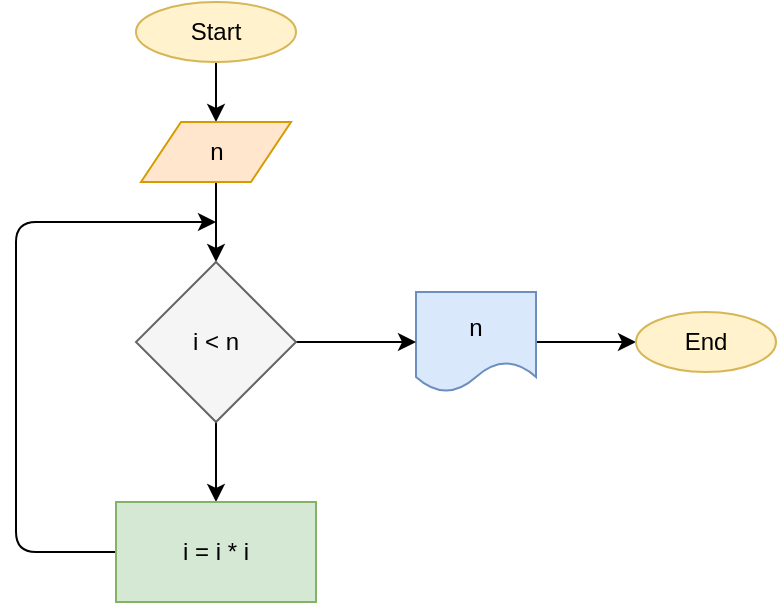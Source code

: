 <mxfile>
    <diagram id="ynR4rj2IA3PYRYrb_aAJ" name="Page-1">
        <mxGraphModel dx="634" dy="294" grid="1" gridSize="10" guides="1" tooltips="1" connect="1" arrows="1" fold="1" page="0" pageScale="1" pageWidth="827" pageHeight="1169" background="#ffffff" math="0" shadow="0">
            <root>
                <mxCell id="0"/>
                <mxCell id="1" parent="0"/>
                <mxCell id="17" style="edgeStyle=none;html=1;entryX=0.5;entryY=0;entryDx=0;entryDy=0;strokeColor=#000000;" edge="1" parent="1" source="3" target="5">
                    <mxGeometry relative="1" as="geometry"/>
                </mxCell>
                <mxCell id="3" value="&lt;font color=&quot;#000000&quot;&gt;Start&lt;/font&gt;" style="ellipse;whiteSpace=wrap;html=1;fillColor=#fff2cc;strokeColor=#d6b656;" vertex="1" parent="1">
                    <mxGeometry x="200" y="50" width="80" height="30" as="geometry"/>
                </mxCell>
                <mxCell id="18" value="" style="edgeStyle=none;html=1;strokeColor=#000000;" edge="1" parent="1" source="5" target="14">
                    <mxGeometry relative="1" as="geometry"/>
                </mxCell>
                <mxCell id="5" value="&lt;font color=&quot;#000000&quot;&gt;n&lt;/font&gt;" style="shape=parallelogram;perimeter=parallelogramPerimeter;whiteSpace=wrap;html=1;fixedSize=1;fillColor=#ffe6cc;strokeColor=#d79b00;" vertex="1" parent="1">
                    <mxGeometry x="202.5" y="110" width="75" height="30" as="geometry"/>
                </mxCell>
                <mxCell id="25" value="" style="edgeStyle=none;html=1;fontColor=#000000;strokeColor=#000000;" edge="1" parent="1" source="7" target="24">
                    <mxGeometry relative="1" as="geometry"/>
                </mxCell>
                <mxCell id="7" value="&lt;font color=&quot;#000000&quot;&gt;n&lt;/font&gt;" style="shape=document;whiteSpace=wrap;html=1;boundedLbl=1;fillColor=#dae8fc;strokeColor=#6c8ebf;" vertex="1" parent="1">
                    <mxGeometry x="340" y="195" width="60" height="50" as="geometry"/>
                </mxCell>
                <mxCell id="20" value="" style="edgeStyle=none;html=1;fontColor=#000000;strokeColor=#000000;" edge="1" parent="1" source="14" target="19">
                    <mxGeometry relative="1" as="geometry"/>
                </mxCell>
                <mxCell id="23" value="" style="edgeStyle=none;html=1;fontColor=#000000;strokeColor=#000000;entryX=0;entryY=0.5;entryDx=0;entryDy=0;" edge="1" parent="1" source="14" target="7">
                    <mxGeometry relative="1" as="geometry">
                        <mxPoint x="340" y="220" as="targetPoint"/>
                    </mxGeometry>
                </mxCell>
                <mxCell id="14" value="&lt;font color=&quot;#000000&quot;&gt;i &amp;lt; n&lt;/font&gt;" style="rhombus;whiteSpace=wrap;html=1;fillColor=#f5f5f5;strokeColor=#666666;fontColor=#333333;" vertex="1" parent="1">
                    <mxGeometry x="200" y="180" width="80" height="80" as="geometry"/>
                </mxCell>
                <mxCell id="21" style="edgeStyle=none;html=1;fontColor=#000000;strokeColor=#000000;" edge="1" parent="1" source="19">
                    <mxGeometry relative="1" as="geometry">
                        <mxPoint x="240" y="160" as="targetPoint"/>
                        <Array as="points">
                            <mxPoint x="140" y="325"/>
                            <mxPoint x="140" y="240"/>
                            <mxPoint x="140" y="160"/>
                        </Array>
                    </mxGeometry>
                </mxCell>
                <mxCell id="19" value="&lt;font color=&quot;#000000&quot;&gt;i = i * i&lt;/font&gt;" style="whiteSpace=wrap;html=1;fillColor=#d5e8d4;strokeColor=#82b366;" vertex="1" parent="1">
                    <mxGeometry x="190" y="300" width="100" height="50" as="geometry"/>
                </mxCell>
                <mxCell id="24" value="&lt;font color=&quot;#000000&quot;&gt;End&lt;/font&gt;" style="ellipse;whiteSpace=wrap;html=1;fillColor=#fff2cc;strokeColor=#d6b656;" vertex="1" parent="1">
                    <mxGeometry x="450" y="205" width="70" height="30" as="geometry"/>
                </mxCell>
            </root>
        </mxGraphModel>
    </diagram>
</mxfile>
